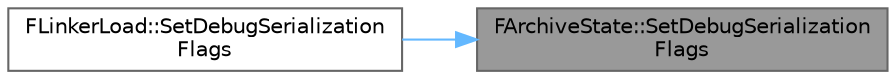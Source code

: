 digraph "FArchiveState::SetDebugSerializationFlags"
{
 // INTERACTIVE_SVG=YES
 // LATEX_PDF_SIZE
  bgcolor="transparent";
  edge [fontname=Helvetica,fontsize=10,labelfontname=Helvetica,labelfontsize=10];
  node [fontname=Helvetica,fontsize=10,shape=box,height=0.2,width=0.4];
  rankdir="RL";
  Node1 [id="Node000001",label="FArchiveState::SetDebugSerialization\lFlags",height=0.2,width=0.4,color="gray40", fillcolor="grey60", style="filled", fontcolor="black",tooltip="Sets the archives custom serialization modifier flags (nothing to do with PortFlags or Custom version..."];
  Node1 -> Node2 [id="edge1_Node000001_Node000002",dir="back",color="steelblue1",style="solid",tooltip=" "];
  Node2 [id="Node000002",label="FLinkerLoad::SetDebugSerialization\lFlags",height=0.2,width=0.4,color="grey40", fillcolor="white", style="filled",URL="$d9/d6b/classFLinkerLoad.html#a2e718c3f619b1a7ff40865a64639b9df",tooltip="Sets the archives custom serialization modifier flags (nothing to do with PortFlags or Custom version..."];
}
